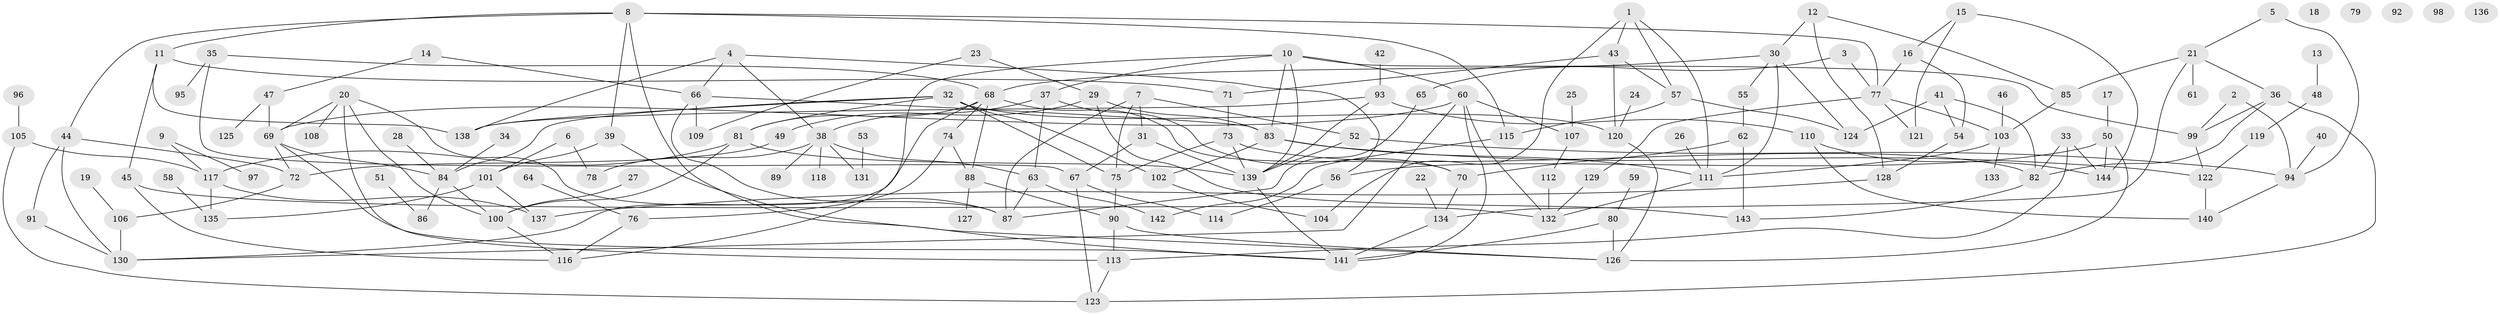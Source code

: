 // Generated by graph-tools (version 1.1) at 2025/25/03/09/25 03:25:20]
// undirected, 144 vertices, 219 edges
graph export_dot {
graph [start="1"]
  node [color=gray90,style=filled];
  1;
  2;
  3;
  4;
  5;
  6;
  7;
  8;
  9;
  10;
  11;
  12;
  13;
  14;
  15;
  16;
  17;
  18;
  19;
  20;
  21;
  22;
  23;
  24;
  25;
  26;
  27;
  28;
  29;
  30;
  31;
  32;
  33;
  34;
  35;
  36;
  37;
  38;
  39;
  40;
  41;
  42;
  43;
  44;
  45;
  46;
  47;
  48;
  49;
  50;
  51;
  52;
  53;
  54;
  55;
  56;
  57;
  58;
  59;
  60;
  61;
  62;
  63;
  64;
  65;
  66;
  67;
  68;
  69;
  70;
  71;
  72;
  73;
  74;
  75;
  76;
  77;
  78;
  79;
  80;
  81;
  82;
  83;
  84;
  85;
  86;
  87;
  88;
  89;
  90;
  91;
  92;
  93;
  94;
  95;
  96;
  97;
  98;
  99;
  100;
  101;
  102;
  103;
  104;
  105;
  106;
  107;
  108;
  109;
  110;
  111;
  112;
  113;
  114;
  115;
  116;
  117;
  118;
  119;
  120;
  121;
  122;
  123;
  124;
  125;
  126;
  127;
  128;
  129;
  130;
  131;
  132;
  133;
  134;
  135;
  136;
  137;
  138;
  139;
  140;
  141;
  142;
  143;
  144;
  1 -- 43;
  1 -- 57;
  1 -- 104;
  1 -- 111;
  2 -- 94;
  2 -- 99;
  3 -- 65;
  3 -- 77;
  4 -- 38;
  4 -- 56;
  4 -- 66;
  4 -- 138;
  5 -- 21;
  5 -- 94;
  6 -- 78;
  6 -- 101;
  7 -- 31;
  7 -- 52;
  7 -- 75;
  7 -- 87;
  8 -- 11;
  8 -- 39;
  8 -- 44;
  8 -- 77;
  8 -- 115;
  8 -- 141;
  9 -- 97;
  9 -- 117;
  10 -- 37;
  10 -- 60;
  10 -- 83;
  10 -- 99;
  10 -- 116;
  10 -- 139;
  11 -- 45;
  11 -- 71;
  11 -- 138;
  12 -- 30;
  12 -- 85;
  12 -- 128;
  13 -- 48;
  14 -- 47;
  14 -- 66;
  15 -- 16;
  15 -- 121;
  15 -- 144;
  16 -- 54;
  16 -- 77;
  17 -- 50;
  19 -- 106;
  20 -- 69;
  20 -- 87;
  20 -- 100;
  20 -- 108;
  20 -- 113;
  21 -- 36;
  21 -- 61;
  21 -- 85;
  21 -- 134;
  22 -- 134;
  23 -- 29;
  23 -- 109;
  24 -- 120;
  25 -- 107;
  26 -- 111;
  27 -- 100;
  28 -- 84;
  29 -- 49;
  29 -- 83;
  29 -- 143;
  30 -- 55;
  30 -- 68;
  30 -- 111;
  30 -- 124;
  31 -- 67;
  31 -- 139;
  32 -- 75;
  32 -- 81;
  32 -- 84;
  32 -- 102;
  32 -- 120;
  32 -- 138;
  33 -- 82;
  33 -- 113;
  33 -- 144;
  34 -- 84;
  35 -- 67;
  35 -- 68;
  35 -- 95;
  36 -- 82;
  36 -- 99;
  36 -- 123;
  37 -- 38;
  37 -- 63;
  37 -- 70;
  38 -- 63;
  38 -- 78;
  38 -- 89;
  38 -- 118;
  38 -- 131;
  39 -- 101;
  39 -- 126;
  40 -- 94;
  41 -- 54;
  41 -- 82;
  41 -- 124;
  42 -- 93;
  43 -- 57;
  43 -- 71;
  43 -- 120;
  44 -- 72;
  44 -- 91;
  44 -- 130;
  45 -- 116;
  45 -- 132;
  46 -- 103;
  47 -- 69;
  47 -- 125;
  48 -- 119;
  49 -- 72;
  50 -- 56;
  50 -- 126;
  50 -- 144;
  51 -- 86;
  52 -- 94;
  52 -- 139;
  53 -- 131;
  54 -- 128;
  55 -- 62;
  56 -- 114;
  57 -- 115;
  57 -- 124;
  58 -- 135;
  59 -- 80;
  60 -- 69;
  60 -- 107;
  60 -- 130;
  60 -- 132;
  60 -- 141;
  62 -- 70;
  62 -- 143;
  63 -- 87;
  63 -- 142;
  64 -- 76;
  65 -- 87;
  66 -- 83;
  66 -- 87;
  66 -- 109;
  67 -- 114;
  67 -- 123;
  68 -- 70;
  68 -- 74;
  68 -- 81;
  68 -- 88;
  68 -- 130;
  69 -- 72;
  69 -- 84;
  69 -- 141;
  70 -- 134;
  71 -- 73;
  72 -- 106;
  73 -- 75;
  73 -- 82;
  73 -- 139;
  74 -- 76;
  74 -- 88;
  75 -- 90;
  76 -- 116;
  77 -- 103;
  77 -- 121;
  77 -- 129;
  80 -- 126;
  80 -- 141;
  81 -- 100;
  81 -- 117;
  81 -- 139;
  82 -- 143;
  83 -- 102;
  83 -- 111;
  83 -- 122;
  84 -- 86;
  84 -- 100;
  85 -- 103;
  88 -- 90;
  88 -- 127;
  90 -- 113;
  90 -- 126;
  91 -- 130;
  93 -- 110;
  93 -- 138;
  93 -- 139;
  94 -- 140;
  96 -- 105;
  99 -- 122;
  100 -- 116;
  101 -- 135;
  101 -- 137;
  102 -- 104;
  103 -- 111;
  103 -- 133;
  105 -- 117;
  105 -- 123;
  106 -- 130;
  107 -- 112;
  110 -- 140;
  110 -- 144;
  111 -- 132;
  112 -- 132;
  113 -- 123;
  115 -- 142;
  117 -- 135;
  117 -- 137;
  119 -- 122;
  120 -- 126;
  122 -- 140;
  128 -- 137;
  129 -- 132;
  134 -- 141;
  139 -- 141;
}
